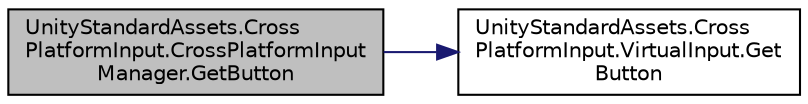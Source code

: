 digraph "UnityStandardAssets.CrossPlatformInput.CrossPlatformInputManager.GetButton"
{
 // LATEX_PDF_SIZE
  edge [fontname="Helvetica",fontsize="10",labelfontname="Helvetica",labelfontsize="10"];
  node [fontname="Helvetica",fontsize="10",shape=record];
  rankdir="LR";
  Node10 [label="UnityStandardAssets.Cross\lPlatformInput.CrossPlatformInput\lManager.GetButton",height=0.2,width=0.4,color="black", fillcolor="grey75", style="filled", fontcolor="black",tooltip=" "];
  Node10 -> Node11 [color="midnightblue",fontsize="10",style="solid",fontname="Helvetica"];
  Node11 [label="UnityStandardAssets.Cross\lPlatformInput.VirtualInput.Get\lButton",height=0.2,width=0.4,color="black", fillcolor="white", style="filled",URL="$class_unity_standard_assets_1_1_cross_platform_input_1_1_virtual_input.html#a74f82647d8ca8e17d4f89d94c19a891c",tooltip=" "];
}
